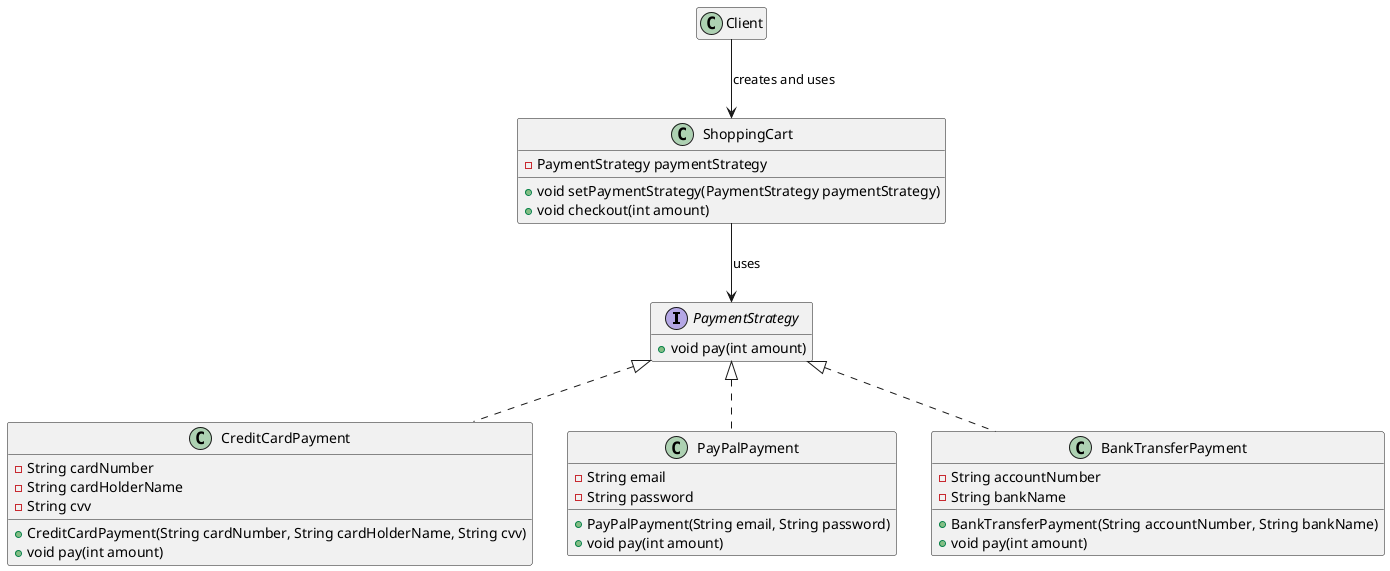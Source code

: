 @startuml
hide empty members

interface PaymentStrategy {
    +void pay(int amount)
}

class CreditCardPayment implements PaymentStrategy {
    -String cardNumber
    -String cardHolderName
    -String cvv
    +CreditCardPayment(String cardNumber, String cardHolderName, String cvv)
    +void pay(int amount)
}

class PayPalPayment implements PaymentStrategy {
    -String email
    -String password
    +PayPalPayment(String email, String password)
    +void pay(int amount)
}

class BankTransferPayment implements PaymentStrategy {
    -String accountNumber
    -String bankName
    +BankTransferPayment(String accountNumber, String bankName)
    +void pay(int amount)
}

class ShoppingCart {
    -PaymentStrategy paymentStrategy
    +void setPaymentStrategy(PaymentStrategy paymentStrategy)
    +void checkout(int amount)
}

ShoppingCart --> PaymentStrategy : uses

Client --> ShoppingCart: creates and uses

@enduml
